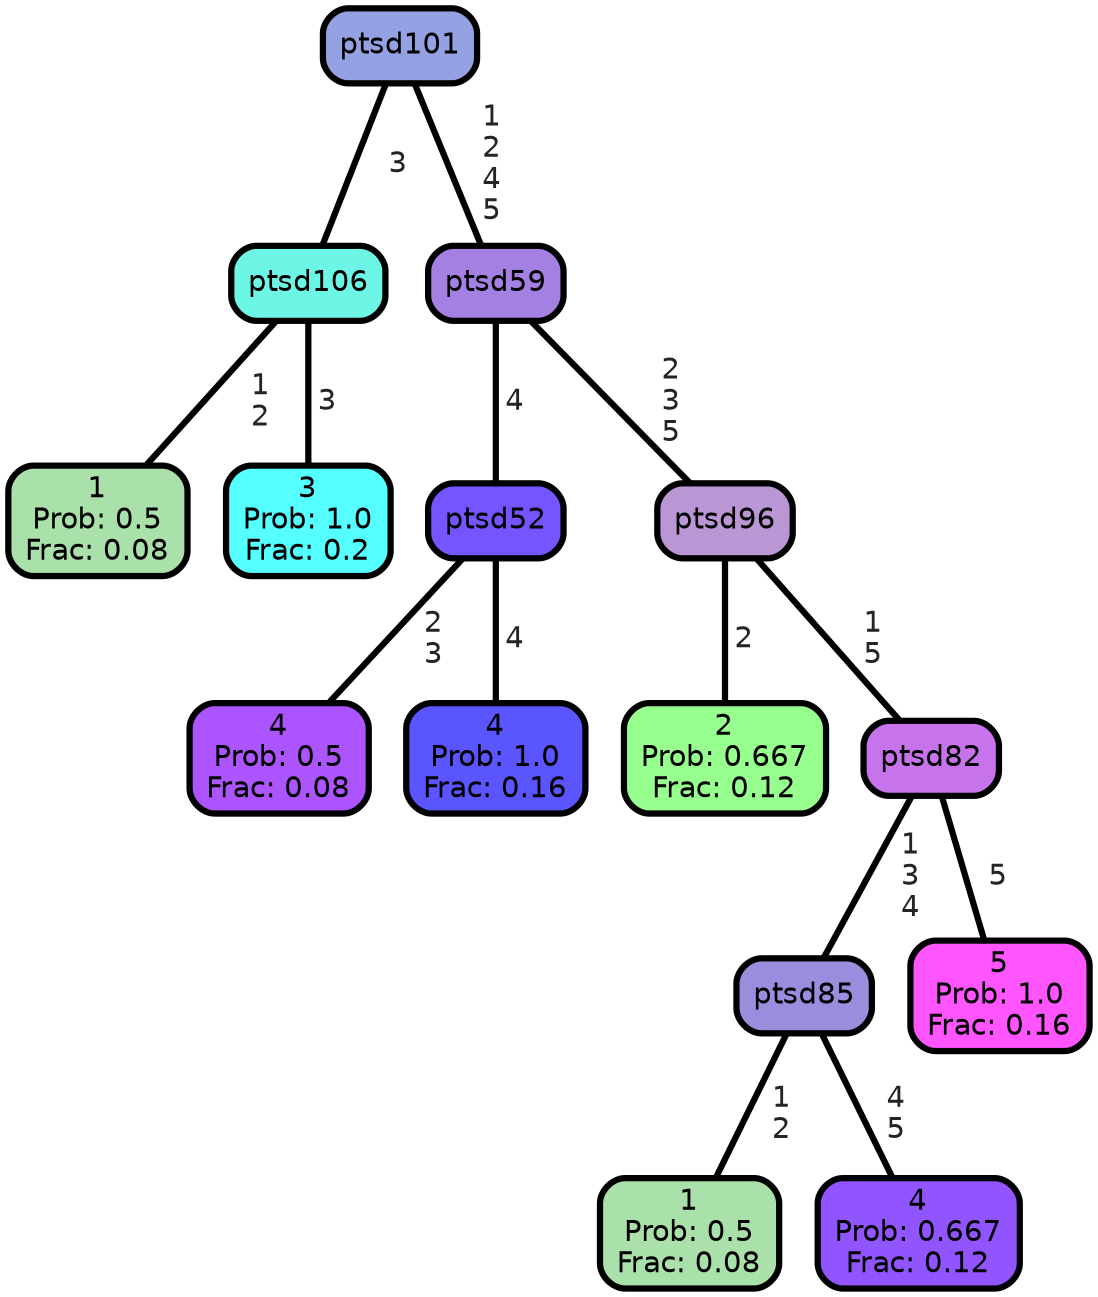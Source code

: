 graph Tree {
node [shape=box, style="filled, rounded",color="black",penwidth="3",fontcolor="black",                 fontname=helvetica] ;
graph [ranksep="0 equally", splines=straight,                 bgcolor=transparent, dpi=200] ;
edge [fontname=helvetica, fontweight=bold,fontcolor=grey14,color=black] ;
0 [label="1
Prob: 0.5
Frac: 0.08", fillcolor="#aae0aa"] ;
1 [label="ptsd106", fillcolor="#6df6e6"] ;
2 [label="3
Prob: 1.0
Frac: 0.2", fillcolor="#55ffff"] ;
3 [label="ptsd101", fillcolor="#94a1e3"] ;
4 [label="4
Prob: 0.5
Frac: 0.08", fillcolor="#ac55ff"] ;
5 [label="ptsd52", fillcolor="#7555ff"] ;
6 [label="4
Prob: 1.0
Frac: 0.16", fillcolor="#5a55ff"] ;
7 [label="ptsd59", fillcolor="#a480e2"] ;
8 [label="2
Prob: 0.667
Frac: 0.12", fillcolor="#97ff8d"] ;
9 [label="ptsd96", fillcolor="#bb96d4"] ;
10 [label="1
Prob: 0.5
Frac: 0.08", fillcolor="#aae0aa"] ;
11 [label="ptsd85", fillcolor="#9b8cdd"] ;
12 [label="4
Prob: 0.667
Frac: 0.12", fillcolor="#9155ff"] ;
13 [label="ptsd82", fillcolor="#c773ec"] ;
14 [label="5
Prob: 1.0
Frac: 0.16", fillcolor="#ff55ff"] ;
1 -- 0 [label=" 1\n 2",penwidth=3] ;
1 -- 2 [label=" 3",penwidth=3] ;
3 -- 1 [label=" 3",penwidth=3] ;
3 -- 7 [label=" 1\n 2\n 4\n 5",penwidth=3] ;
5 -- 4 [label=" 2\n 3",penwidth=3] ;
5 -- 6 [label=" 4",penwidth=3] ;
7 -- 5 [label=" 4",penwidth=3] ;
7 -- 9 [label=" 2\n 3\n 5",penwidth=3] ;
9 -- 8 [label=" 2",penwidth=3] ;
9 -- 13 [label=" 1\n 5",penwidth=3] ;
11 -- 10 [label=" 1\n 2",penwidth=3] ;
11 -- 12 [label=" 4\n 5",penwidth=3] ;
13 -- 11 [label=" 1\n 3\n 4",penwidth=3] ;
13 -- 14 [label=" 5",penwidth=3] ;
{rank = same;}}